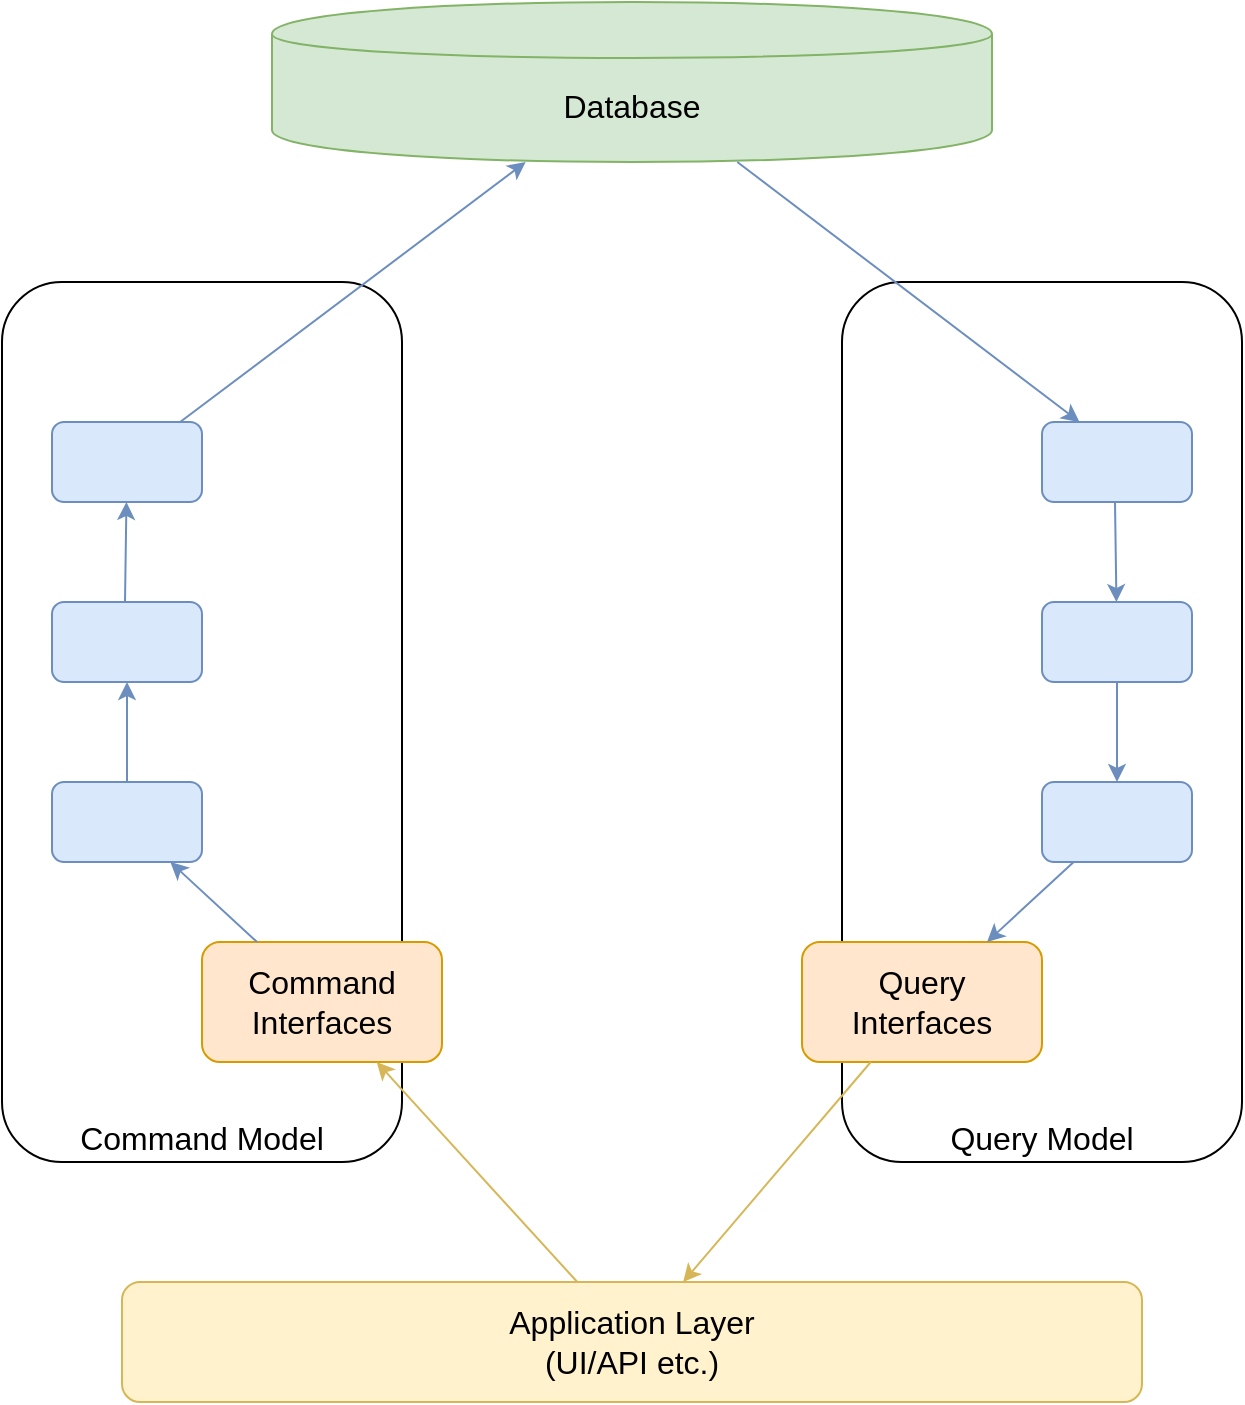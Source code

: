 <mxfile version="10.4.5" type="github"><diagram id="gMT7Tu2JdwqEVn3gwWoE" name="Page-1"><mxGraphModel dx="1327" dy="759" grid="1" gridSize="10" guides="1" tooltips="1" connect="1" arrows="1" fold="1" page="1" pageScale="1" pageWidth="850" pageHeight="1100" math="0" shadow="0"><root><mxCell id="0"/><mxCell id="1" parent="0"/><mxCell id="zJTCNc1MB4VoNkTnhvl3-1" value="Command Model" style="rounded=1;whiteSpace=wrap;html=1;align=center;verticalAlign=bottom;fontSize=16;" parent="1" vertex="1"><mxGeometry x="110" y="250" width="200" height="440" as="geometry"/></mxCell><mxCell id="zJTCNc1MB4VoNkTnhvl3-3" value="Query Model" style="rounded=1;whiteSpace=wrap;html=1;align=center;verticalAlign=bottom;fontSize=16;" parent="1" vertex="1"><mxGeometry x="530" y="250" width="200" height="440" as="geometry"/></mxCell><mxCell id="zJTCNc1MB4VoNkTnhvl3-5" value="Database" style="shape=cylinder;whiteSpace=wrap;html=1;boundedLbl=1;backgroundOutline=1;fontSize=16;align=center;fillColor=#d5e8d4;strokeColor=#82b366;" parent="1" vertex="1"><mxGeometry x="245" y="110" width="360" height="80" as="geometry"/></mxCell><mxCell id="zJTCNc1MB4VoNkTnhvl3-7" value="" style="rounded=1;whiteSpace=wrap;html=1;fontSize=16;align=center;fillColor=#dae8fc;strokeColor=#6c8ebf;" parent="1" vertex="1"><mxGeometry x="135" y="320" width="75" height="40" as="geometry"/></mxCell><mxCell id="zJTCNc1MB4VoNkTnhvl3-8" value="" style="rounded=1;whiteSpace=wrap;html=1;fontSize=16;align=center;fillColor=#dae8fc;strokeColor=#6c8ebf;" parent="1" vertex="1"><mxGeometry x="135" y="410" width="75" height="40" as="geometry"/></mxCell><mxCell id="zJTCNc1MB4VoNkTnhvl3-9" value="" style="rounded=1;whiteSpace=wrap;html=1;fontSize=16;align=center;fillColor=#dae8fc;strokeColor=#6c8ebf;" parent="1" vertex="1"><mxGeometry x="135" y="500" width="75" height="40" as="geometry"/></mxCell><mxCell id="zJTCNc1MB4VoNkTnhvl3-10" value="" style="endArrow=classic;html=1;fontSize=16;fillColor=#dae8fc;strokeColor=#6c8ebf;" parent="1" source="zJTCNc1MB4VoNkTnhvl3-9" target="zJTCNc1MB4VoNkTnhvl3-8" edge="1"><mxGeometry width="50" height="50" relative="1" as="geometry"><mxPoint x="110" y="760" as="sourcePoint"/><mxPoint x="160" y="710" as="targetPoint"/></mxGeometry></mxCell><mxCell id="zJTCNc1MB4VoNkTnhvl3-11" value="" style="endArrow=classic;html=1;fontSize=16;fillColor=#dae8fc;strokeColor=#6c8ebf;" parent="1" target="zJTCNc1MB4VoNkTnhvl3-7" edge="1"><mxGeometry width="50" height="50" relative="1" as="geometry"><mxPoint x="171.5" y="410" as="sourcePoint"/><mxPoint x="171.5" y="360" as="targetPoint"/></mxGeometry></mxCell><mxCell id="zJTCNc1MB4VoNkTnhvl3-14" value="" style="endArrow=classic;html=1;fontSize=16;fillColor=#dae8fc;strokeColor=#6c8ebf;" parent="1" source="zJTCNc1MB4VoNkTnhvl3-7" target="zJTCNc1MB4VoNkTnhvl3-5" edge="1"><mxGeometry width="50" height="50" relative="1" as="geometry"><mxPoint x="110" y="760" as="sourcePoint"/><mxPoint x="160" y="710" as="targetPoint"/></mxGeometry></mxCell><mxCell id="zJTCNc1MB4VoNkTnhvl3-15" value="" style="rounded=1;whiteSpace=wrap;html=1;fontSize=16;align=center;fillColor=#dae8fc;strokeColor=#6c8ebf;" parent="1" vertex="1"><mxGeometry x="630" y="320" width="75" height="40" as="geometry"/></mxCell><mxCell id="zJTCNc1MB4VoNkTnhvl3-16" value="" style="rounded=1;whiteSpace=wrap;html=1;fontSize=16;align=center;fillColor=#dae8fc;strokeColor=#6c8ebf;" parent="1" vertex="1"><mxGeometry x="630" y="410" width="75" height="40" as="geometry"/></mxCell><mxCell id="zJTCNc1MB4VoNkTnhvl3-17" value="" style="rounded=1;whiteSpace=wrap;html=1;fontSize=16;align=center;fillColor=#dae8fc;strokeColor=#6c8ebf;" parent="1" vertex="1"><mxGeometry x="630" y="500" width="75" height="40" as="geometry"/></mxCell><mxCell id="zJTCNc1MB4VoNkTnhvl3-18" value="" style="endArrow=none;html=1;fontSize=16;fillColor=#dae8fc;strokeColor=#6c8ebf;startArrow=classic;startFill=1;endFill=0;" parent="1" source="zJTCNc1MB4VoNkTnhvl3-17" target="zJTCNc1MB4VoNkTnhvl3-16" edge="1"><mxGeometry width="50" height="50" relative="1" as="geometry"><mxPoint x="668" y="470" as="sourcePoint"/><mxPoint x="655" y="710" as="targetPoint"/></mxGeometry></mxCell><mxCell id="zJTCNc1MB4VoNkTnhvl3-19" value="" style="endArrow=none;html=1;fontSize=16;fillColor=#dae8fc;strokeColor=#6c8ebf;startArrow=classic;startFill=1;endFill=0;" parent="1" source="zJTCNc1MB4VoNkTnhvl3-16" edge="1"><mxGeometry width="50" height="50" relative="1" as="geometry"><mxPoint x="666.5" y="410" as="sourcePoint"/><mxPoint x="666.5" y="360" as="targetPoint"/></mxGeometry></mxCell><mxCell id="zJTCNc1MB4VoNkTnhvl3-20" value="" style="endArrow=classic;html=1;fontSize=16;fillColor=#dae8fc;strokeColor=#6c8ebf;entryX=0.25;entryY=0;entryDx=0;entryDy=0;" parent="1" source="zJTCNc1MB4VoNkTnhvl3-5" target="zJTCNc1MB4VoNkTnhvl3-15" edge="1"><mxGeometry width="50" height="50" relative="1" as="geometry"><mxPoint x="545" y="810" as="sourcePoint"/><mxPoint x="476" y="400" as="targetPoint"/></mxGeometry></mxCell><mxCell id="zJTCNc1MB4VoNkTnhvl3-21" value="Application Layer&lt;br&gt;(UI/API etc.)&lt;br&gt;" style="rounded=1;whiteSpace=wrap;html=1;fontSize=16;align=center;fillColor=#fff2cc;strokeColor=#d6b656;" parent="1" vertex="1"><mxGeometry x="170" y="750" width="510" height="60" as="geometry"/></mxCell><mxCell id="zJTCNc1MB4VoNkTnhvl3-23" value="Command Interfaces" style="rounded=1;whiteSpace=wrap;html=1;fontSize=16;align=center;fillColor=#ffe6cc;strokeColor=#d79b00;" parent="1" vertex="1"><mxGeometry x="210" y="580" width="120" height="60" as="geometry"/></mxCell><mxCell id="zJTCNc1MB4VoNkTnhvl3-24" value="Query Interfaces" style="rounded=1;whiteSpace=wrap;html=1;fontSize=16;align=center;fillColor=#ffe6cc;strokeColor=#d79b00;" parent="1" vertex="1"><mxGeometry x="510" y="580" width="120" height="60" as="geometry"/></mxCell><mxCell id="zJTCNc1MB4VoNkTnhvl3-26" value="" style="endArrow=classic;html=1;fontSize=16;fillColor=#fff2cc;strokeColor=#d6b656;" parent="1" source="zJTCNc1MB4VoNkTnhvl3-21" target="zJTCNc1MB4VoNkTnhvl3-23" edge="1"><mxGeometry width="50" height="50" relative="1" as="geometry"><mxPoint x="110" y="880" as="sourcePoint"/><mxPoint x="160" y="830" as="targetPoint"/></mxGeometry></mxCell><mxCell id="zJTCNc1MB4VoNkTnhvl3-27" value="" style="endArrow=none;html=1;fontSize=16;fillColor=#fff2cc;strokeColor=#d6b656;endFill=0;startArrow=classic;startFill=1;" parent="1" source="zJTCNc1MB4VoNkTnhvl3-21" target="zJTCNc1MB4VoNkTnhvl3-24" edge="1"><mxGeometry width="50" height="50" relative="1" as="geometry"><mxPoint x="110" y="880" as="sourcePoint"/><mxPoint x="160" y="830" as="targetPoint"/></mxGeometry></mxCell><mxCell id="zJTCNc1MB4VoNkTnhvl3-28" value="" style="endArrow=classic;html=1;fontSize=16;fillColor=#dae8fc;strokeColor=#6c8ebf;" parent="1" source="zJTCNc1MB4VoNkTnhvl3-23" target="zJTCNc1MB4VoNkTnhvl3-9" edge="1"><mxGeometry width="50" height="50" relative="1" as="geometry"><mxPoint x="110" y="880" as="sourcePoint"/><mxPoint x="160" y="830" as="targetPoint"/></mxGeometry></mxCell><mxCell id="zJTCNc1MB4VoNkTnhvl3-29" value="" style="endArrow=none;html=1;fontSize=16;fillColor=#dae8fc;strokeColor=#6c8ebf;endFill=0;startArrow=classic;startFill=1;" parent="1" source="zJTCNc1MB4VoNkTnhvl3-24" target="zJTCNc1MB4VoNkTnhvl3-17" edge="1"><mxGeometry width="50" height="50" relative="1" as="geometry"><mxPoint x="110" y="880" as="sourcePoint"/><mxPoint x="160" y="830" as="targetPoint"/></mxGeometry></mxCell></root></mxGraphModel></diagram></mxfile>